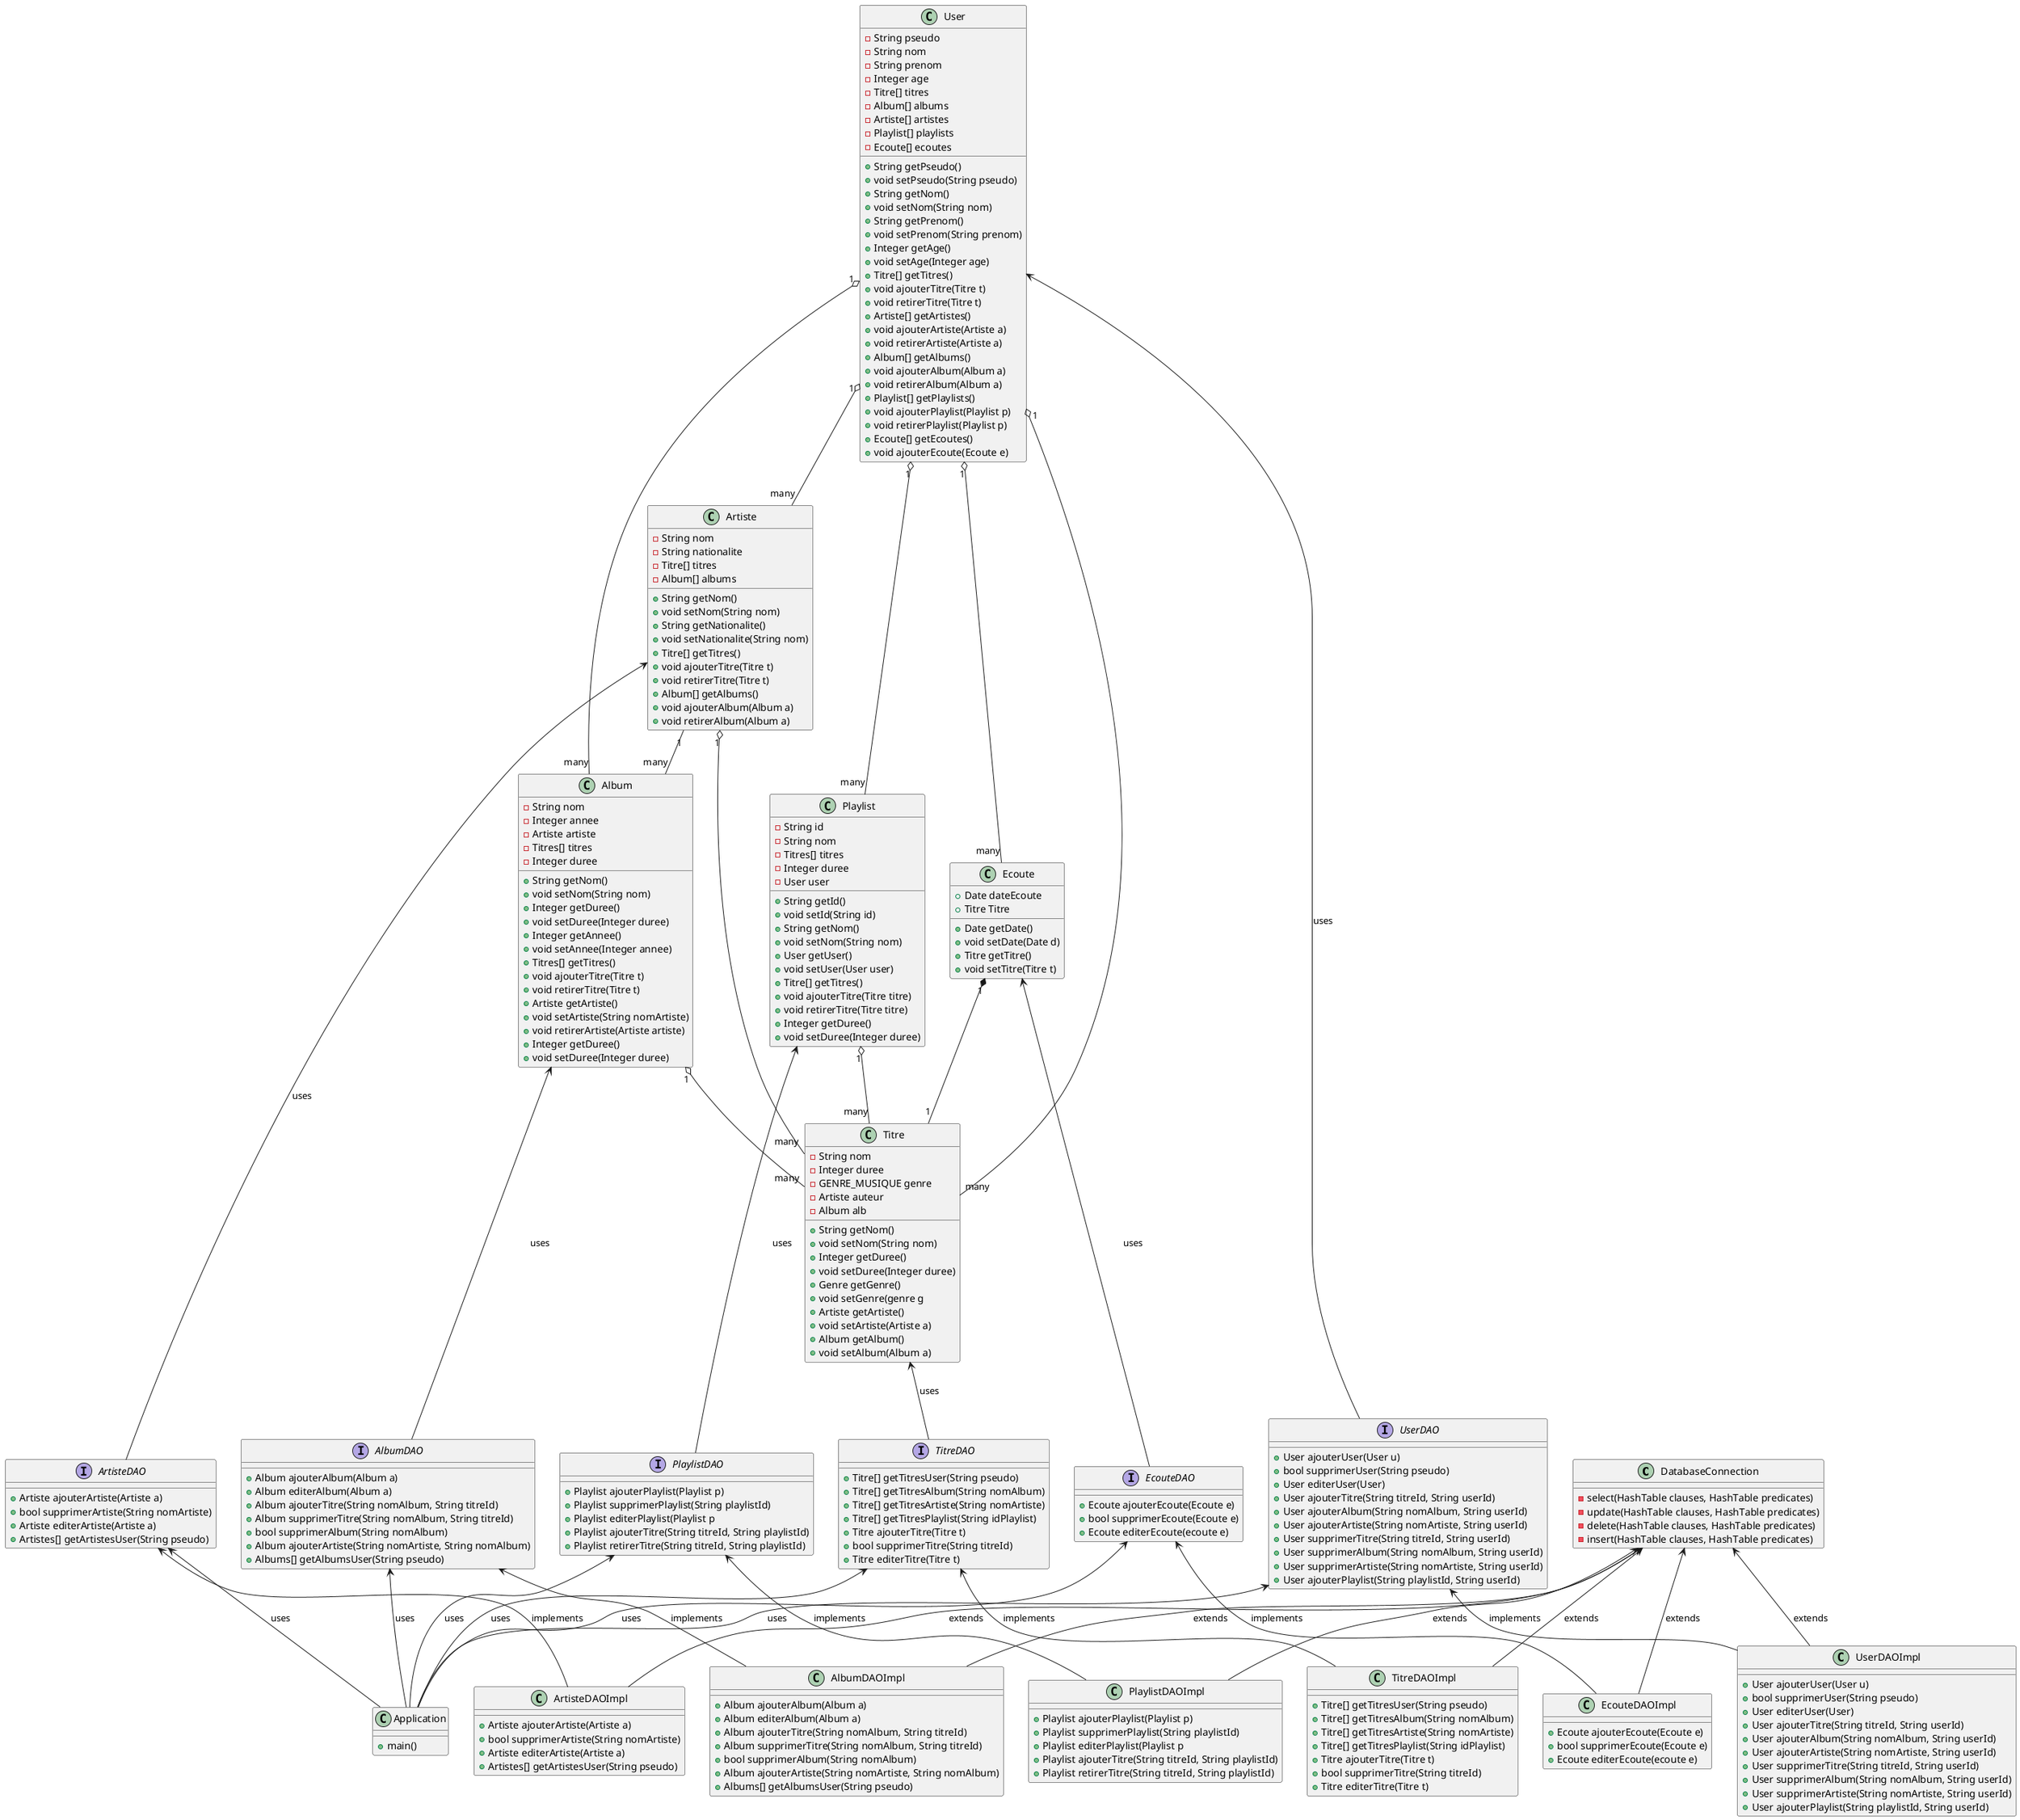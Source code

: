 @startuml
class DatabaseConnection {
    - select(HashTable clauses, HashTable predicates)
    - update(HashTable clauses, HashTable predicates)
    - delete(HashTable clauses, HashTable predicates)
    - insert(HashTable clauses, HashTable predicates)
}

class Titre {
    - String nom
    - Integer duree
    - GENRE_MUSIQUE genre
    - Artiste auteur
    - Album alb
    + String getNom()
    + void setNom(String nom)
    + Integer getDuree()
    + void setDuree(Integer duree)
    + Genre getGenre()
    + void setGenre(genre g
    + Artiste getArtiste()
    + void setArtiste(Artiste a)
    + Album getAlbum()
    + void setAlbum(Album a)
}

class Album {
    - String nom
    - Integer annee
    - Artiste artiste
    - Titres[] titres
    - Integer duree
    + String getNom()
    + void setNom(String nom)
    + Integer getDuree()
    + void setDuree(Integer duree)
    + Integer getAnnee()
    + void setAnnee(Integer annee)
    + Titres[] getTitres()
    + void ajouterTitre(Titre t)
    + void retirerTitre(Titre t)
    + Artiste getArtiste()
    + void setArtiste(String nomArtiste)
    + void retirerArtiste(Artiste artiste)
    + Integer getDuree()
    + void setDuree(Integer duree)
}

class Artiste {
    - String nom
    - String nationalite
    - Titre[] titres
    - Album[] albums
    + String getNom()
    + void setNom(String nom)
    + String getNationalite()
    + void setNationalite(String nom)
    + Titre[] getTitres()
    + void ajouterTitre(Titre t)
    + void retirerTitre(Titre t)
    + Album[] getAlbums()
    + void ajouterAlbum(Album a)
    + void retirerAlbum(Album a)
}

class Playlist {
    - String id
    - String nom
    - Titres[] titres
    - Integer duree
    - User user
    + String getId()
    + void setId(String id)
    + String getNom()
    + void setNom(String nom)
    + User getUser()
    + void setUser(User user)
    + Titre[] getTitres()
    + void ajouterTitre(Titre titre)
    + void retirerTitre(Titre titre)
    + Integer getDuree()
    + void setDuree(Integer duree)
}

class User {
    - String pseudo
    - String nom
    - String prenom
    - Integer age
    - Titre[] titres
    - Album[] albums
    - Artiste[] artistes
    - Playlist[] playlists
    - Ecoute[] ecoutes
    + String getPseudo()
    + void setPseudo(String pseudo)
    + String getNom()
    + void setNom(String nom)
    + String getPrenom()
    + void setPrenom(String prenom)
    + Integer getAge()
    + void setAge(Integer age)
    + Titre[] getTitres()
    + void ajouterTitre(Titre t)
    + void retirerTitre(Titre t)
    + Artiste[] getArtistes()
    + void ajouterArtiste(Artiste a)
    + void retirerArtiste(Artiste a)
    + Album[] getAlbums()
    + void ajouterAlbum(Album a)
    + void retirerAlbum(Album a)
    + Playlist[] getPlaylists()
    + void ajouterPlaylist(Playlist p)
    + void retirerPlaylist(Playlist p)
    + Ecoute[] getEcoutes()
    + void ajouterEcoute(Ecoute e)
}

class Ecoute {
    + Date dateEcoute
    + Titre Titre
    + Date getDate()
    + void setDate(Date d)
    + Titre getTitre()
    + void setTitre(Titre t)
}

interface TitreDAO {
    + Titre[] getTitresUser(String pseudo)
    + Titre[] getTitresAlbum(String nomAlbum)
    + Titre[] getTitresArtiste(String nomArtiste)
    + Titre[] getTitresPlaylist(String idPlaylist)
    + Titre ajouterTitre(Titre t)
    + bool supprimerTitre(String titreId)
    + Titre editerTitre(Titre t)
}

interface ArtisteDAO {
    + Artiste ajouterArtiste(Artiste a)
    + bool supprimerArtiste(String nomArtiste)
    + Artiste editerArtiste(Artiste a)
    + Artistes[] getArtistesUser(String pseudo)
}

interface AlbumDAO {
    + Album ajouterAlbum(Album a)
    + Album editerAlbum(Album a)
    + Album ajouterTitre(String nomAlbum, String titreId)
    + Album supprimerTitre(String nomAlbum, String titreId)
    + bool supprimerAlbum(String nomAlbum)
    + Album ajouterArtiste(String nomArtiste, String nomAlbum)
    + Albums[] getAlbumsUser(String pseudo)
}

interface PlaylistDAO {
    + Playlist ajouterPlaylist(Playlist p)
    + Playlist supprimerPlaylist(String playlistId)
    + Playlist editerPlaylist(Playlist p
    + Playlist ajouterTitre(String titreId, String playlistId)
    + Playlist retirerTitre(String titreId, String playlistId)
}

interface EcouteDAO {
    + Ecoute ajouterEcoute(Ecoute e)
    + bool supprimerEcoute(Ecoute e)
    + Ecoute editerEcoute(ecoute e)
}

interface UserDAO {
    + User ajouterUser(User u)
    + bool supprimerUser(String pseudo)
    + User editerUser(User)
    + User ajouterTitre(String titreId, String userId)
    + User ajouterAlbum(String nomAlbum, String userId)
    + User ajouterArtiste(String nomArtiste, String userId)
    + User supprimerTitre(String titreId, String userId)
    + User supprimerAlbum(String nomAlbum, String userId)
    + User supprimerArtiste(String nomArtiste, String userId)
    + User ajouterPlaylist(String playlistId, String userId)
}


class TitreDAOImpl {
    + Titre[] getTitresUser(String pseudo)
    + Titre[] getTitresAlbum(String nomAlbum)
    + Titre[] getTitresArtiste(String nomArtiste)
    + Titre[] getTitresPlaylist(String idPlaylist)
    + Titre ajouterTitre(Titre t)
    + bool supprimerTitre(String titreId)
    + Titre editerTitre(Titre t)
}

class ArtisteDAOImpl {
    + Artiste ajouterArtiste(Artiste a)
    + bool supprimerArtiste(String nomArtiste)
    + Artiste editerArtiste(Artiste a)
    + Artistes[] getArtistesUser(String pseudo)
}

class AlbumDAOImpl {
    + Album ajouterAlbum(Album a)
    + Album editerAlbum(Album a)
    + Album ajouterTitre(String nomAlbum, String titreId)
    + Album supprimerTitre(String nomAlbum, String titreId)
    + bool supprimerAlbum(String nomAlbum)
    + Album ajouterArtiste(String nomArtiste, String nomAlbum)
    + Albums[] getAlbumsUser(String pseudo)
}

class PlaylistDAOImpl {
    + Playlist ajouterPlaylist(Playlist p)
    + Playlist supprimerPlaylist(String playlistId)
    + Playlist editerPlaylist(Playlist p
    + Playlist ajouterTitre(String titreId, String playlistId)
    + Playlist retirerTitre(String titreId, String playlistId)
}

class EcouteDAOImpl {
    + Ecoute ajouterEcoute(Ecoute e)
    + bool supprimerEcoute(Ecoute e)
    + Ecoute editerEcoute(ecoute e)
}

class UserDAOImpl {
    + User ajouterUser(User u)
    + bool supprimerUser(String pseudo)
    + User editerUser(User)
    + User ajouterTitre(String titreId, String userId)
    + User ajouterAlbum(String nomAlbum, String userId)
    + User ajouterArtiste(String nomArtiste, String userId)
    + User supprimerTitre(String titreId, String userId)
    + User supprimerAlbum(String nomAlbum, String userId)
    + User supprimerArtiste(String nomArtiste, String userId)
    + User ajouterPlaylist(String playlistId, String userId)
}

class Application {
    + main()
}


Album "1" o-- "many" Titre
Artiste "1" o-- "many" Titre
User "1" o-- "many" Titre
User "1" o-- "many" Album
User "1" o-- "many" Artiste
User "1" o-- "many" Playlist
User "1" o-- "many" Ecoute
Playlist "1" o-- "many" Titre
Ecoute "1" *-- "1" Titre
Artiste "1" -- "many" Album

Titre <-- TitreDAO : uses
Artiste <-- ArtisteDAO : uses
Album <-- AlbumDAO : uses
Playlist <-- PlaylistDAO : uses
Ecoute <-- EcouteDAO : uses
User <-- UserDAO : uses

TitreDAO <-- TitreDAOImpl : implements
ArtisteDAO <-- ArtisteDAOImpl : implements
AlbumDAO <-- AlbumDAOImpl : implements
PlaylistDAO <-- PlaylistDAOImpl : implements
EcouteDAO <-- EcouteDAOImpl : implements
UserDAO <-- UserDAOImpl : implements

DatabaseConnection <-- TitreDAOImpl : extends
DatabaseConnection <-- ArtisteDAOImpl : extends
DatabaseConnection <-- AlbumDAOImpl : extends
DatabaseConnection <-- PlaylistDAOImpl : extends
DatabaseConnection <-- EcouteDAOImpl : extends
DatabaseConnection <-- UserDAOImpl : extends



TitreDAO <-- Application : uses
ArtisteDAO <-- Application : uses
AlbumDAO <-- Application : uses
PlaylistDAO <-- Application : uses
EcouteDAO <-- Application : uses
UserDAO <-- Application : uses



@enduml
